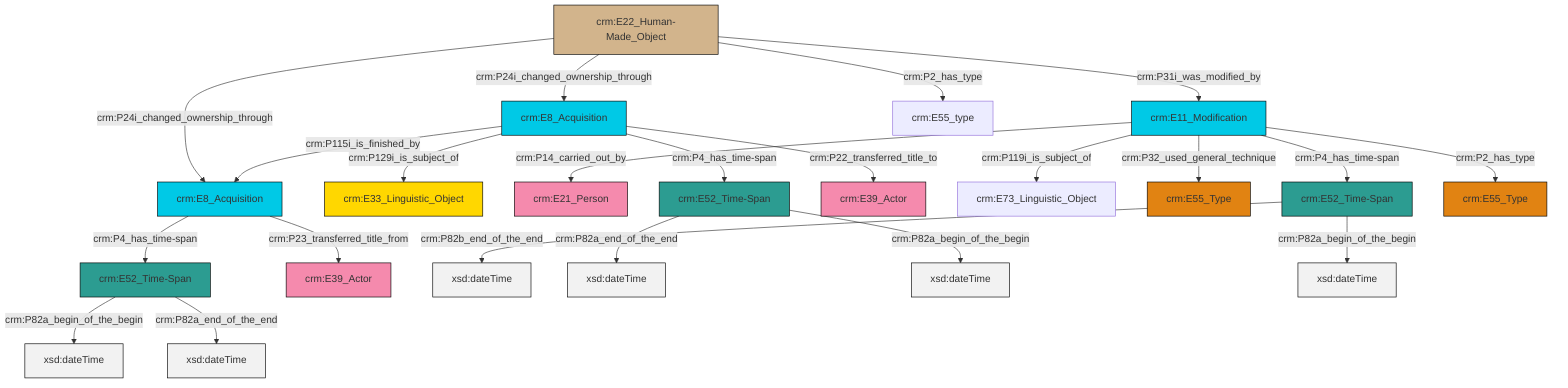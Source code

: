 graph TD
classDef Literal fill:#f2f2f2,stroke:#000000;
classDef CRM_Entity fill:#FFFFFF,stroke:#000000;
classDef Temporal_Entity fill:#00C9E6, stroke:#000000;
classDef Type fill:#E18312, stroke:#000000;
classDef Time-Span fill:#2C9C91, stroke:#000000;
classDef Appellation fill:#FFEB7F, stroke:#000000;
classDef Place fill:#008836, stroke:#000000;
classDef Persistent_Item fill:#B266B2, stroke:#000000;
classDef Conceptual_Object fill:#FFD700, stroke:#000000;
classDef Physical_Thing fill:#D2B48C, stroke:#000000;
classDef Actor fill:#f58aad, stroke:#000000;
classDef PC_Classes fill:#4ce600, stroke:#000000;
classDef Multi fill:#cccccc,stroke:#000000;

6["crm:E11_Modification"]:::Temporal_Entity -->|crm:P4_has_time-span| 7["crm:E52_Time-Span"]:::Time-Span
8["crm:E22_Human-Made_Object"]:::Physical_Thing -->|crm:P24i_changed_ownership_through| 9["crm:E8_Acquisition"]:::Temporal_Entity
10["crm:E52_Time-Span"]:::Time-Span -->|crm:P82a_begin_of_the_begin| 11[xsd:dateTime]:::Literal
9["crm:E8_Acquisition"]:::Temporal_Entity -->|crm:P115i_is_finished_by| 0["crm:E8_Acquisition"]:::Temporal_Entity
10["crm:E52_Time-Span"]:::Time-Span -->|crm:P82a_end_of_the_end| 14[xsd:dateTime]:::Literal
8["crm:E22_Human-Made_Object"]:::Physical_Thing -->|crm:P31i_was_modified_by| 6["crm:E11_Modification"]:::Temporal_Entity
8["crm:E22_Human-Made_Object"]:::Physical_Thing -->|crm:P24i_changed_ownership_through| 0["crm:E8_Acquisition"]:::Temporal_Entity
9["crm:E8_Acquisition"]:::Temporal_Entity -->|crm:P22_transferred_title_to| 12["crm:E39_Actor"]:::Actor
7["crm:E52_Time-Span"]:::Time-Span -->|crm:P82b_end_of_the_end| 24[xsd:dateTime]:::Literal
9["crm:E8_Acquisition"]:::Temporal_Entity -->|crm:P4_has_time-span| 25["crm:E52_Time-Span"]:::Time-Span
8["crm:E22_Human-Made_Object"]:::Physical_Thing -->|crm:P2_has_type| 26["crm:E55_type"]:::Default
25["crm:E52_Time-Span"]:::Time-Span -->|crm:P82a_end_of_the_end| 27[xsd:dateTime]:::Literal
6["crm:E11_Modification"]:::Temporal_Entity -->|crm:P14_carried_out_by| 4["crm:E21_Person"]:::Actor
0["crm:E8_Acquisition"]:::Temporal_Entity -->|crm:P23_transferred_title_from| 16["crm:E39_Actor"]:::Actor
6["crm:E11_Modification"]:::Temporal_Entity -->|crm:P119i_is_subject_of| 20["crm:E73_Linguistic_Object"]:::Default
6["crm:E11_Modification"]:::Temporal_Entity -->|crm:P32_used_general_technique| 22["crm:E55_Type"]:::Type
25["crm:E52_Time-Span"]:::Time-Span -->|crm:P82a_begin_of_the_begin| 30[xsd:dateTime]:::Literal
7["crm:E52_Time-Span"]:::Time-Span -->|crm:P82a_begin_of_the_begin| 33[xsd:dateTime]:::Literal
9["crm:E8_Acquisition"]:::Temporal_Entity -->|crm:P129i_is_subject_of| 2["crm:E33_Linguistic_Object"]:::Conceptual_Object
6["crm:E11_Modification"]:::Temporal_Entity -->|crm:P2_has_type| 28["crm:E55_Type"]:::Type
0["crm:E8_Acquisition"]:::Temporal_Entity -->|crm:P4_has_time-span| 10["crm:E52_Time-Span"]:::Time-Span
